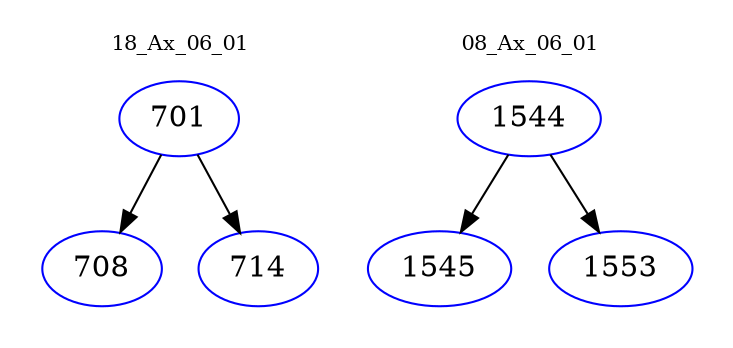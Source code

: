 digraph{
subgraph cluster_0 {
color = white
label = "18_Ax_06_01";
fontsize=10;
T0_701 [label="701", color="blue"]
T0_701 -> T0_708 [color="black"]
T0_708 [label="708", color="blue"]
T0_701 -> T0_714 [color="black"]
T0_714 [label="714", color="blue"]
}
subgraph cluster_1 {
color = white
label = "08_Ax_06_01";
fontsize=10;
T1_1544 [label="1544", color="blue"]
T1_1544 -> T1_1545 [color="black"]
T1_1545 [label="1545", color="blue"]
T1_1544 -> T1_1553 [color="black"]
T1_1553 [label="1553", color="blue"]
}
}
